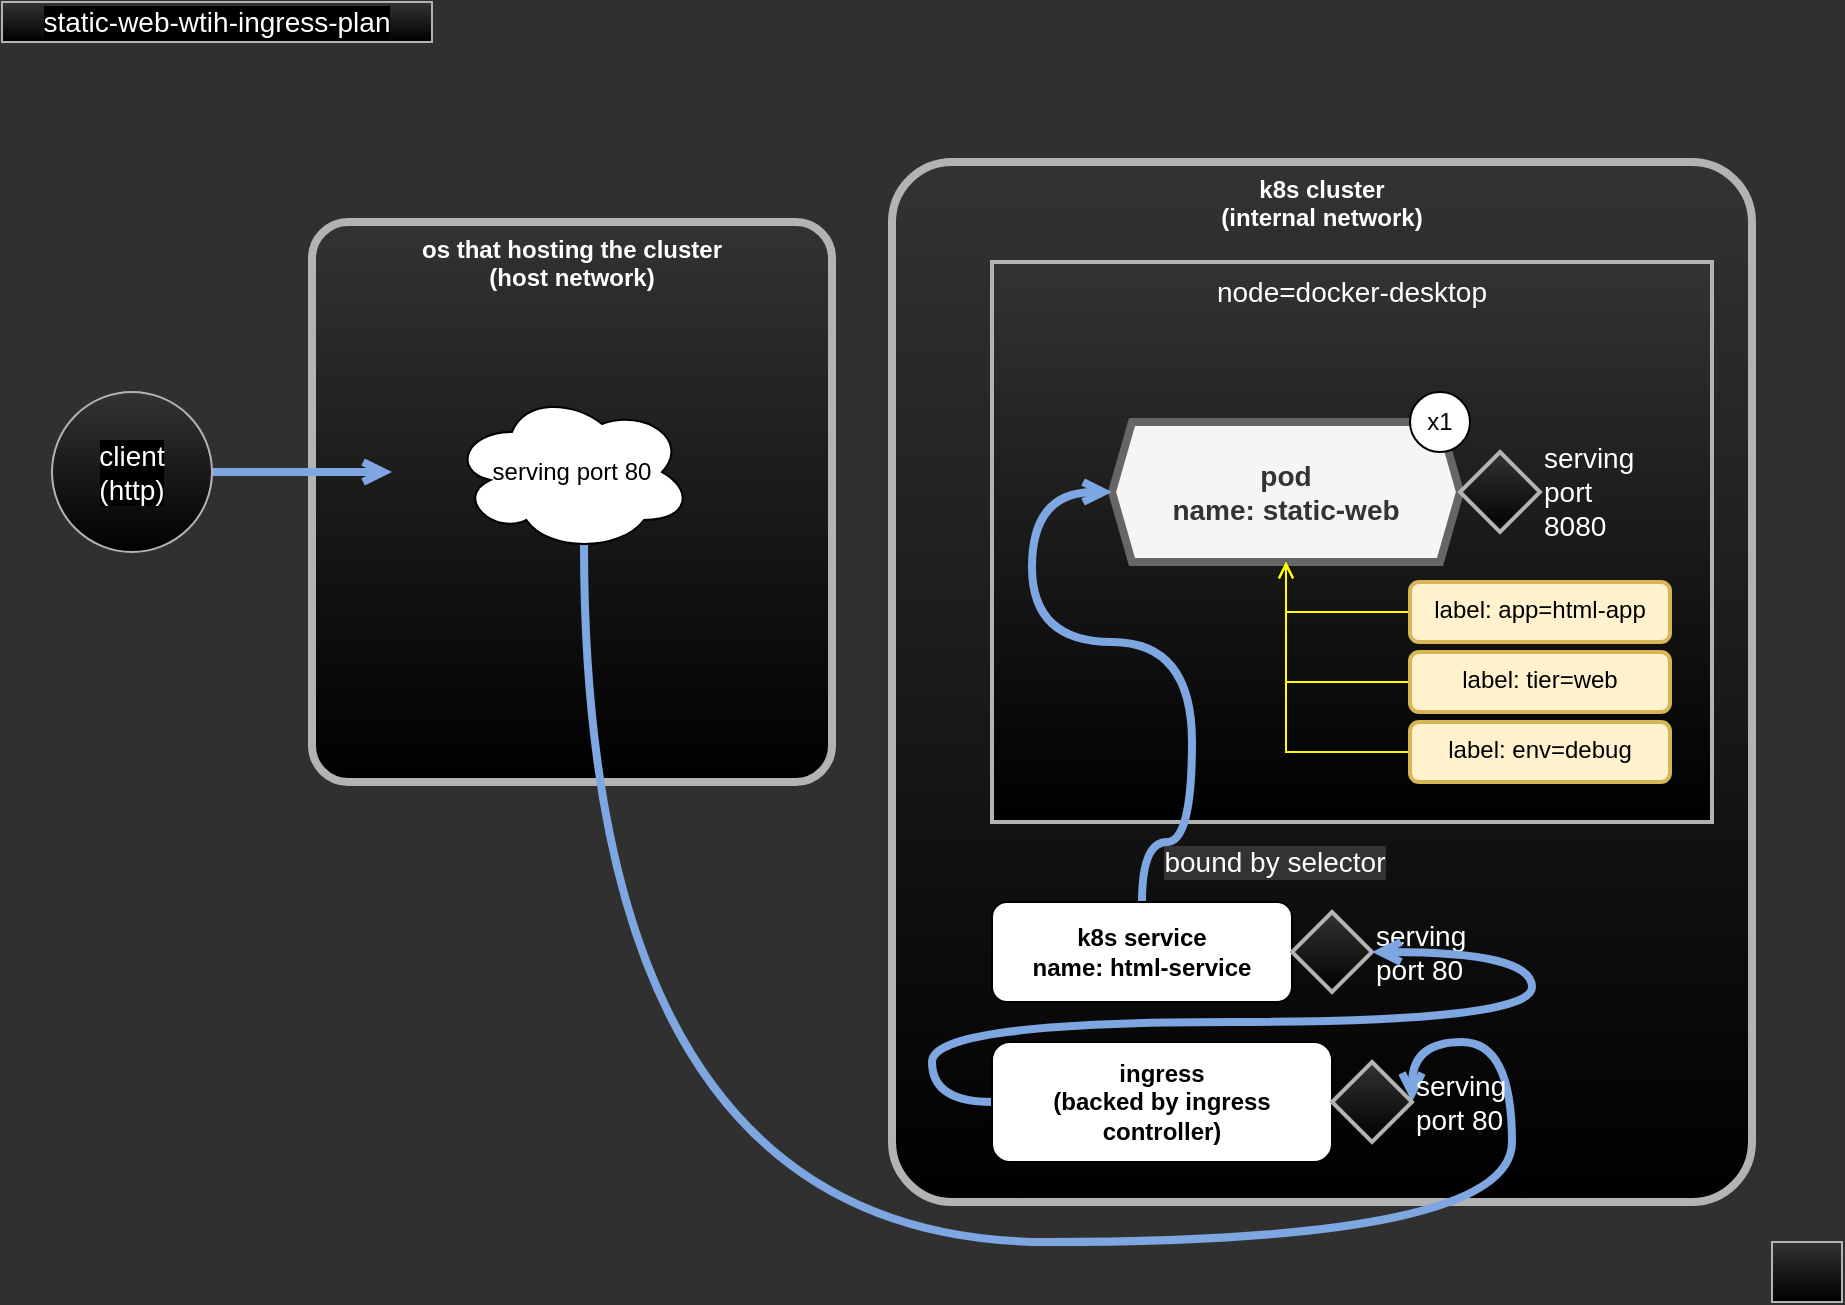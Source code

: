 <mxfile version="14.9.6" type="device"><diagram id="I4470RCvRsQy6u_Oc5J2" name="Page-1"><mxGraphModel dx="1106" dy="997" grid="1" gridSize="10" guides="1" tooltips="1" connect="1" arrows="1" fold="1" page="1" pageScale="1" pageWidth="827" pageHeight="1169" background="#303030" math="0" shadow="0"><root><mxCell id="0"/><mxCell id="1" parent="0"/><mxCell id="dS1ZjvqfkGv6v8Q8MQo3-20" value="os that hosting the cluster&lt;br&gt;(host network)" style="rounded=1;whiteSpace=wrap;html=1;arcSize=7;fontStyle=1;verticalAlign=top;strokeWidth=4;strokeColor=#B3B3B3;gradientColor=#000000;fillColor=#333333;fontColor=#FFFFFF;" parent="1" vertex="1"><mxGeometry x="170" y="120" width="260" height="280" as="geometry"/></mxCell><mxCell id="dS1ZjvqfkGv6v8Q8MQo3-1" value="k8s cluster&lt;br&gt;(internal network)" style="rounded=1;whiteSpace=wrap;html=1;arcSize=7;fontStyle=1;verticalAlign=top;strokeWidth=4;strokeColor=#B3B3B3;gradientColor=#000000;fillColor=#333333;fontColor=#FFFFFF;" parent="1" vertex="1"><mxGeometry x="460" y="90" width="430" height="520" as="geometry"/></mxCell><mxCell id="dS1ZjvqfkGv6v8Q8MQo3-7" value="node=docker-desktop" style="whiteSpace=wrap;html=1;fontSize=14;fontColor=#FFFFFF;strokeColor=#B3B3B3;strokeWidth=2;fillColor=#333333;gradientColor=#000000;verticalAlign=top;" parent="1" vertex="1"><mxGeometry x="510" y="140" width="360" height="280" as="geometry"/></mxCell><mxCell id="dS1ZjvqfkGv6v8Q8MQo3-2" value="pod&lt;br style=&quot;font-size: 14px&quot;&gt;name: static-web" style="shape=hexagon;perimeter=hexagonPerimeter2;whiteSpace=wrap;html=1;fixedSize=1;fontColor=#333333;strokeColor=#666666;strokeWidth=4;fillColor=#f5f5f5;verticalAlign=middle;size=10;fontStyle=1;fontSize=14;" parent="1" vertex="1"><mxGeometry x="570" y="220" width="174" height="70" as="geometry"/></mxCell><mxCell id="n4U4QdDRrdda13IR9S3l-2" style="edgeStyle=orthogonalEdgeStyle;rounded=0;orthogonalLoop=1;jettySize=auto;html=1;exitX=0;exitY=0.5;exitDx=0;exitDy=0;entryX=0.5;entryY=1;entryDx=0;entryDy=0;fontSize=14;fontColor=#FFFFFF;endArrow=open;endFill=0;strokeColor=#FFFF00;" edge="1" parent="1" source="dS1ZjvqfkGv6v8Q8MQo3-3" target="dS1ZjvqfkGv6v8Q8MQo3-2"><mxGeometry relative="1" as="geometry"/></mxCell><mxCell id="dS1ZjvqfkGv6v8Q8MQo3-3" value="label: tier=web" style="rounded=1;whiteSpace=wrap;html=1;strokeColor=#d6b656;strokeWidth=2;fillColor=#fff2cc;verticalAlign=top;" parent="1" vertex="1"><mxGeometry x="719" y="335" width="130" height="30" as="geometry"/></mxCell><mxCell id="dS1ZjvqfkGv6v8Q8MQo3-6" style="edgeStyle=orthogonalEdgeStyle;rounded=0;orthogonalLoop=1;jettySize=auto;html=1;exitX=0;exitY=0.5;exitDx=0;exitDy=0;entryX=0.5;entryY=1;entryDx=0;entryDy=0;fontSize=14;fontColor=#FFFFFF;endArrow=open;endFill=0;strokeColor=#FFFF00;" parent="1" source="dS1ZjvqfkGv6v8Q8MQo3-4" target="dS1ZjvqfkGv6v8Q8MQo3-2" edge="1"><mxGeometry relative="1" as="geometry"/></mxCell><mxCell id="dS1ZjvqfkGv6v8Q8MQo3-4" value="label: app=html-app" style="rounded=1;whiteSpace=wrap;html=1;strokeColor=#d6b656;strokeWidth=2;fillColor=#fff2cc;verticalAlign=top;" parent="1" vertex="1"><mxGeometry x="719" y="300" width="130" height="30" as="geometry"/></mxCell><mxCell id="dS1ZjvqfkGv6v8Q8MQo3-13" style="edgeStyle=orthogonalEdgeStyle;rounded=0;orthogonalLoop=1;jettySize=auto;html=1;exitX=0.55;exitY=0.95;exitDx=0;exitDy=0;entryX=1;entryY=0.5;entryDx=0;entryDy=0;fontSize=14;fontColor=#FFFFFF;endArrow=open;endFill=0;curved=1;strokeWidth=4;strokeColor=#7EA6E0;exitPerimeter=0;" parent="1" source="J-o66Uu-zmsGyJDsOOom-3" target="J-o66Uu-zmsGyJDsOOom-2" edge="1"><mxGeometry relative="1" as="geometry"><Array as="points"><mxPoint x="306" y="630"/><mxPoint x="770" y="630"/><mxPoint x="770" y="530"/></Array><mxPoint x="270" y="245" as="sourcePoint"/></mxGeometry></mxCell><mxCell id="dS1ZjvqfkGv6v8Q8MQo3-14" value="serving port 8080" style="rhombus;whiteSpace=wrap;html=1;fontSize=14;fontColor=#FFFFFF;strokeColor=#B3B3B3;strokeWidth=2;fillColor=#333333;gradientColor=#000000;verticalAlign=middle;labelPosition=right;verticalLabelPosition=middle;align=left;" parent="1" vertex="1"><mxGeometry x="744" y="235" width="40" height="40" as="geometry"/></mxCell><mxCell id="dS1ZjvqfkGv6v8Q8MQo3-16" value="static-web-wtih-ingress-plan" style="rounded=0;whiteSpace=wrap;html=1;labelBackgroundColor=#000000;fontSize=14;fontColor=#FFFFFF;strokeColor=#B3B3B3;strokeWidth=1;fillColor=#333333;gradientColor=#000000;verticalAlign=middle;" parent="1" vertex="1"><mxGeometry x="15" y="10" width="215" height="20" as="geometry"/></mxCell><mxCell id="dS1ZjvqfkGv6v8Q8MQo3-17" value="" style="rounded=0;whiteSpace=wrap;html=1;labelBackgroundColor=#000000;fontSize=14;fontColor=#FFFFFF;strokeColor=#B3B3B3;strokeWidth=1;fillColor=#333333;gradientColor=#000000;verticalAlign=middle;" parent="1" vertex="1"><mxGeometry x="900" y="630" width="35" height="30" as="geometry"/></mxCell><mxCell id="dS1ZjvqfkGv6v8Q8MQo3-19" style="edgeStyle=orthogonalEdgeStyle;curved=1;rounded=0;orthogonalLoop=1;jettySize=auto;html=1;exitX=1;exitY=0.5;exitDx=0;exitDy=0;entryX=0;entryY=0.5;entryDx=0;entryDy=0;fontSize=14;fontColor=#FFFFFF;endArrow=open;endFill=0;strokeColor=#7EA6E0;strokeWidth=4;" parent="1" source="dS1ZjvqfkGv6v8Q8MQo3-18" edge="1"><mxGeometry relative="1" as="geometry"><mxPoint x="210" y="245" as="targetPoint"/></mxGeometry></mxCell><mxCell id="dS1ZjvqfkGv6v8Q8MQo3-18" value="client&lt;br&gt;(http)" style="ellipse;whiteSpace=wrap;html=1;aspect=fixed;labelBackgroundColor=#000000;fontSize=14;fontColor=#FFFFFF;strokeColor=#B3B3B3;strokeWidth=1;fillColor=#333333;gradientColor=#000000;verticalAlign=middle;" parent="1" vertex="1"><mxGeometry x="40" y="205" width="80" height="80" as="geometry"/></mxCell><mxCell id="8Uu18Thm1voUC0HuOV9M-1" value="x1" style="ellipse;whiteSpace=wrap;html=1;" parent="1" vertex="1"><mxGeometry x="719" y="205" width="30" height="30" as="geometry"/></mxCell><mxCell id="mBmJHwozK2axHKSh4UZs-3" style="edgeStyle=orthogonalEdgeStyle;curved=1;rounded=0;orthogonalLoop=1;jettySize=auto;html=1;exitX=0.5;exitY=0;exitDx=0;exitDy=0;entryX=0;entryY=0.5;entryDx=0;entryDy=0;fontSize=14;fontColor=#FFFFFF;endArrow=open;endFill=0;strokeColor=#7EA6E0;strokeWidth=4;" parent="1" source="mBmJHwozK2axHKSh4UZs-1" target="dS1ZjvqfkGv6v8Q8MQo3-2" edge="1"><mxGeometry relative="1" as="geometry"><Array as="points"><mxPoint x="610" y="430"/><mxPoint x="610" y="330"/><mxPoint x="530" y="330"/><mxPoint x="530" y="255"/></Array></mxGeometry></mxCell><mxCell id="mBmJHwozK2axHKSh4UZs-4" value="bound by selector" style="edgeLabel;html=1;align=center;verticalAlign=middle;resizable=0;points=[];fontSize=14;fontColor=#FFFFFF;labelBackgroundColor=#333333;" parent="mBmJHwozK2axHKSh4UZs-3" vertex="1" connectable="0"><mxGeometry x="-0.747" y="6" relative="1" as="geometry"><mxPoint x="51" y="16" as="offset"/></mxGeometry></mxCell><mxCell id="mBmJHwozK2axHKSh4UZs-1" value="k8s service&lt;br&gt;name: html-service" style="rounded=1;whiteSpace=wrap;html=1;fontStyle=1" parent="1" vertex="1"><mxGeometry x="510" y="460" width="150" height="50" as="geometry"/></mxCell><mxCell id="mBmJHwozK2axHKSh4UZs-5" value="serving port 80" style="rhombus;whiteSpace=wrap;html=1;fontSize=14;fontColor=#FFFFFF;strokeColor=#B3B3B3;strokeWidth=2;fillColor=#333333;gradientColor=#000000;verticalAlign=middle;labelPosition=right;verticalLabelPosition=middle;align=left;" parent="1" vertex="1"><mxGeometry x="660" y="465" width="40" height="40" as="geometry"/></mxCell><mxCell id="J-o66Uu-zmsGyJDsOOom-5" style="edgeStyle=orthogonalEdgeStyle;curved=1;rounded=0;orthogonalLoop=1;jettySize=auto;html=1;exitX=0;exitY=0.5;exitDx=0;exitDy=0;entryX=1;entryY=0.5;entryDx=0;entryDy=0;fontSize=14;fontColor=#FFFFFF;endArrow=open;endFill=0;strokeColor=#7EA6E0;strokeWidth=4;" parent="1" source="J-o66Uu-zmsGyJDsOOom-1" target="mBmJHwozK2axHKSh4UZs-5" edge="1"><mxGeometry relative="1" as="geometry"><Array as="points"><mxPoint x="480" y="560"/><mxPoint x="480" y="520"/><mxPoint x="780" y="520"/><mxPoint x="780" y="485"/></Array></mxGeometry></mxCell><mxCell id="J-o66Uu-zmsGyJDsOOom-1" value="ingress&lt;br&gt;(backed by ingress controller)" style="rounded=1;whiteSpace=wrap;html=1;fontStyle=1" parent="1" vertex="1"><mxGeometry x="510" y="530" width="170" height="60" as="geometry"/></mxCell><mxCell id="J-o66Uu-zmsGyJDsOOom-2" value="serving port 80" style="rhombus;whiteSpace=wrap;html=1;fontSize=14;fontColor=#FFFFFF;strokeColor=#B3B3B3;strokeWidth=2;fillColor=#333333;gradientColor=#000000;verticalAlign=middle;labelPosition=right;verticalLabelPosition=middle;align=left;" parent="1" vertex="1"><mxGeometry x="680" y="540" width="40" height="40" as="geometry"/></mxCell><mxCell id="J-o66Uu-zmsGyJDsOOom-3" value="serving port 80" style="ellipse;shape=cloud;whiteSpace=wrap;html=1;" parent="1" vertex="1"><mxGeometry x="240" y="205" width="120" height="80" as="geometry"/></mxCell><mxCell id="n4U4QdDRrdda13IR9S3l-3" style="edgeStyle=orthogonalEdgeStyle;rounded=0;orthogonalLoop=1;jettySize=auto;html=1;exitX=0;exitY=0.5;exitDx=0;exitDy=0;entryX=0.5;entryY=1;entryDx=0;entryDy=0;fontSize=14;fontColor=#FFFFFF;endArrow=open;endFill=0;strokeColor=#FFFF00;" edge="1" parent="1" source="n4U4QdDRrdda13IR9S3l-1" target="dS1ZjvqfkGv6v8Q8MQo3-2"><mxGeometry relative="1" as="geometry"/></mxCell><mxCell id="n4U4QdDRrdda13IR9S3l-1" value="label: env=debug" style="rounded=1;whiteSpace=wrap;html=1;strokeColor=#d6b656;strokeWidth=2;fillColor=#fff2cc;verticalAlign=top;" vertex="1" parent="1"><mxGeometry x="719" y="370" width="130" height="30" as="geometry"/></mxCell></root></mxGraphModel></diagram></mxfile>
